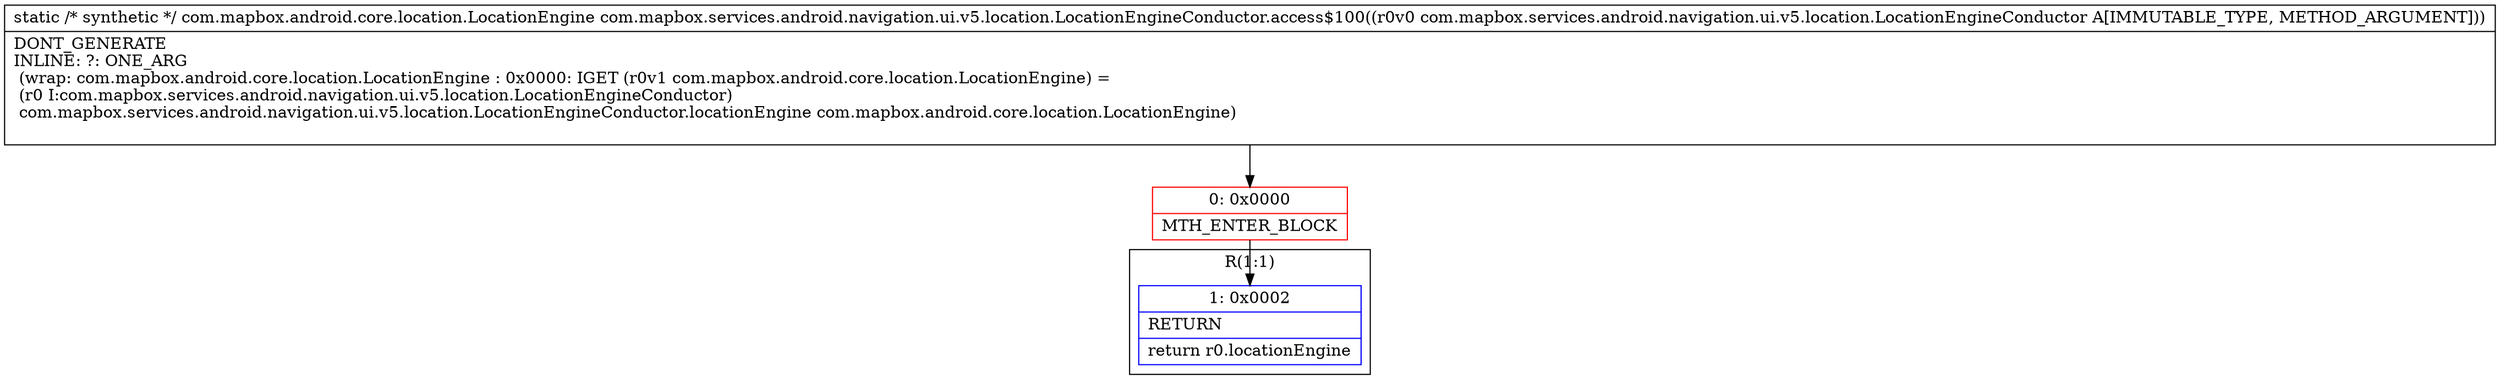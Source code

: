 digraph "CFG forcom.mapbox.services.android.navigation.ui.v5.location.LocationEngineConductor.access$100(Lcom\/mapbox\/services\/android\/navigation\/ui\/v5\/location\/LocationEngineConductor;)Lcom\/mapbox\/android\/core\/location\/LocationEngine;" {
subgraph cluster_Region_500761571 {
label = "R(1:1)";
node [shape=record,color=blue];
Node_1 [shape=record,label="{1\:\ 0x0002|RETURN\l|return r0.locationEngine\l}"];
}
Node_0 [shape=record,color=red,label="{0\:\ 0x0000|MTH_ENTER_BLOCK\l}"];
MethodNode[shape=record,label="{static \/* synthetic *\/ com.mapbox.android.core.location.LocationEngine com.mapbox.services.android.navigation.ui.v5.location.LocationEngineConductor.access$100((r0v0 com.mapbox.services.android.navigation.ui.v5.location.LocationEngineConductor A[IMMUTABLE_TYPE, METHOD_ARGUMENT]))  | DONT_GENERATE\lINLINE: ?: ONE_ARG  \l  (wrap: com.mapbox.android.core.location.LocationEngine : 0x0000: IGET  (r0v1 com.mapbox.android.core.location.LocationEngine) = \l  (r0 I:com.mapbox.services.android.navigation.ui.v5.location.LocationEngineConductor)\l com.mapbox.services.android.navigation.ui.v5.location.LocationEngineConductor.locationEngine com.mapbox.android.core.location.LocationEngine)\l\l}"];
MethodNode -> Node_0;
Node_0 -> Node_1;
}


